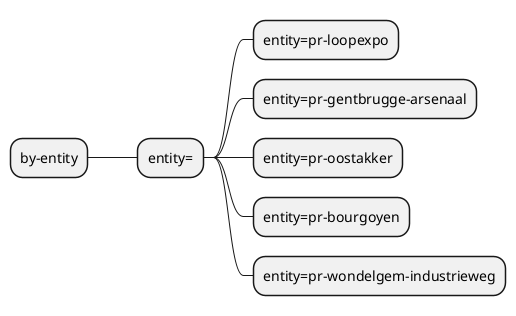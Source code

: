@startmindmap
* by-entity
** entity=
*** entity=pr-loopexpo
*** entity=pr-gentbrugge-arsenaal
*** entity=pr-oostakker
*** entity=pr-bourgoyen
*** entity=pr-wondelgem-industrieweg
@endmindmap
